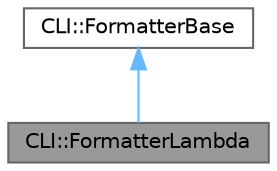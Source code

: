 digraph "CLI::FormatterLambda"
{
 // LATEX_PDF_SIZE
  bgcolor="transparent";
  edge [fontname=Helvetica,fontsize=10,labelfontname=Helvetica,labelfontsize=10];
  node [fontname=Helvetica,fontsize=10,shape=box,height=0.2,width=0.4];
  Node1 [id="Node000001",label="CLI::FormatterLambda",height=0.2,width=0.4,color="gray40", fillcolor="grey60", style="filled", fontcolor="black",tooltip="This is a specialty override for lambda functions"];
  Node2 -> Node1 [id="edge1_Node000001_Node000002",dir="back",color="steelblue1",style="solid",tooltip=" "];
  Node2 [id="Node000002",label="CLI::FormatterBase",height=0.2,width=0.4,color="gray40", fillcolor="white", style="filled",URL="$class_c_l_i_1_1_formatter_base.html",tooltip=" "];
}
